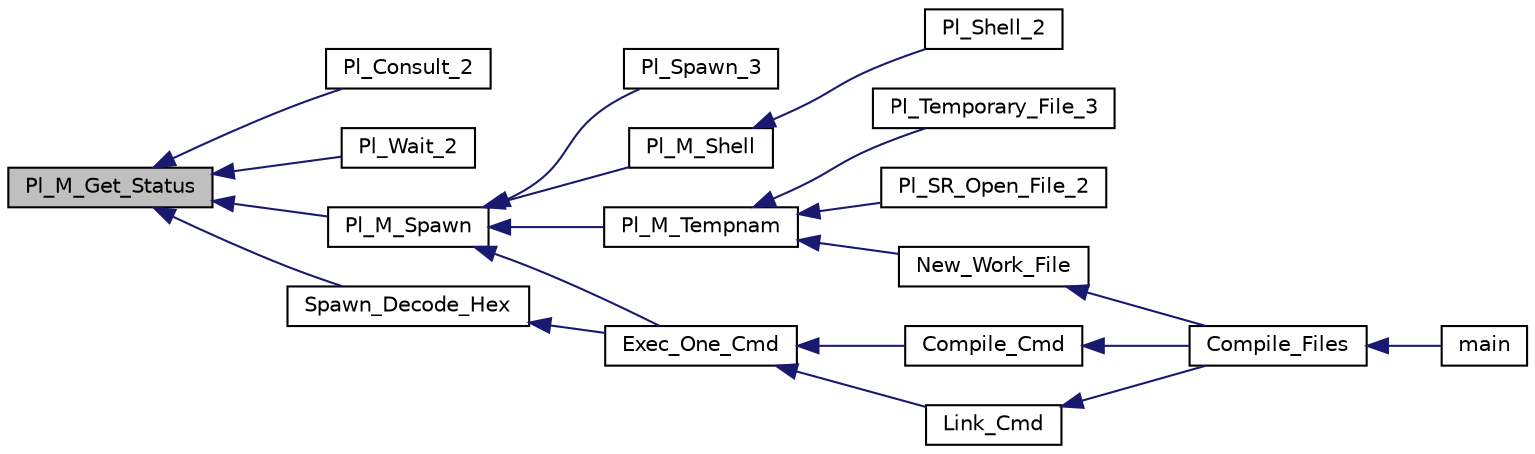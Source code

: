 digraph "Pl_M_Get_Status"
{
  edge [fontname="Helvetica",fontsize="10",labelfontname="Helvetica",labelfontsize="10"];
  node [fontname="Helvetica",fontsize="10",shape=record];
  rankdir="LR";
  Node1 [label="Pl_M_Get_Status",height=0.2,width=0.4,color="black", fillcolor="grey75", style="filled", fontcolor="black"];
  Node1 -> Node2 [dir="back",color="midnightblue",fontsize="10",style="solid",fontname="Helvetica"];
  Node2 [label="Pl_Consult_2",height=0.2,width=0.4,color="black", fillcolor="white", style="filled",URL="$consult__c_8c.html#a1aeea9f76cdfe478ce18d2262b45f36a"];
  Node1 -> Node3 [dir="back",color="midnightblue",fontsize="10",style="solid",fontname="Helvetica"];
  Node3 [label="Pl_Wait_2",height=0.2,width=0.4,color="black", fillcolor="white", style="filled",URL="$os__interf__c_8c.html#acb3f801a7f7a3896fd434b6103b1803e"];
  Node1 -> Node4 [dir="back",color="midnightblue",fontsize="10",style="solid",fontname="Helvetica"];
  Node4 [label="Pl_M_Spawn",height=0.2,width=0.4,color="black", fillcolor="white", style="filled",URL="$machine1_8h.html#afaa73f45692180d33d0c4ba2864c5191"];
  Node4 -> Node5 [dir="back",color="midnightblue",fontsize="10",style="solid",fontname="Helvetica"];
  Node5 [label="Pl_Spawn_3",height=0.2,width=0.4,color="black", fillcolor="white", style="filled",URL="$os__interf__c_8c.html#aed2810d942c8bfb1e7912897451fb1e3"];
  Node4 -> Node6 [dir="back",color="midnightblue",fontsize="10",style="solid",fontname="Helvetica"];
  Node6 [label="Pl_M_Shell",height=0.2,width=0.4,color="black", fillcolor="white", style="filled",URL="$machine1_8h.html#a88311f1c1b505a1056b43a92d9b634fd"];
  Node6 -> Node7 [dir="back",color="midnightblue",fontsize="10",style="solid",fontname="Helvetica"];
  Node7 [label="Pl_Shell_2",height=0.2,width=0.4,color="black", fillcolor="white", style="filled",URL="$os__interf__c_8c.html#a5bf4c430ebf5e85c84429e8dc8d65f88"];
  Node4 -> Node8 [dir="back",color="midnightblue",fontsize="10",style="solid",fontname="Helvetica"];
  Node8 [label="Pl_M_Tempnam",height=0.2,width=0.4,color="black", fillcolor="white", style="filled",URL="$machine1_8h.html#a7aa127682707f8916310f0f957ce96e9"];
  Node8 -> Node9 [dir="back",color="midnightblue",fontsize="10",style="solid",fontname="Helvetica"];
  Node9 [label="Pl_Temporary_File_3",height=0.2,width=0.4,color="black", fillcolor="white", style="filled",URL="$os__interf__c_8c.html#a6722c00cc235f3e4a851135bfa315052"];
  Node8 -> Node10 [dir="back",color="midnightblue",fontsize="10",style="solid",fontname="Helvetica"];
  Node10 [label="Pl_SR_Open_File_2",height=0.2,width=0.4,color="black", fillcolor="white", style="filled",URL="$src__rdr__c_8c.html#ae6f2889304119849adebc18b8d5a305e"];
  Node8 -> Node11 [dir="back",color="midnightblue",fontsize="10",style="solid",fontname="Helvetica"];
  Node11 [label="New_Work_File",height=0.2,width=0.4,color="black", fillcolor="white", style="filled",URL="$top__comp_8c.html#ad884a3c78eb6a18d668b910603246cae"];
  Node11 -> Node12 [dir="back",color="midnightblue",fontsize="10",style="solid",fontname="Helvetica"];
  Node12 [label="Compile_Files",height=0.2,width=0.4,color="black", fillcolor="white", style="filled",URL="$top__comp_8c.html#aa6e7332fd3a101bded89f75e707d3333"];
  Node12 -> Node13 [dir="back",color="midnightblue",fontsize="10",style="solid",fontname="Helvetica"];
  Node13 [label="main",height=0.2,width=0.4,color="black", fillcolor="white", style="filled",URL="$top__comp_8c.html#a0ddf1224851353fc92bfbff6f499fa97"];
  Node4 -> Node14 [dir="back",color="midnightblue",fontsize="10",style="solid",fontname="Helvetica"];
  Node14 [label="Exec_One_Cmd",height=0.2,width=0.4,color="black", fillcolor="white", style="filled",URL="$top__comp_8c.html#a19c0ccb0e9d1a23b5115a7e1b5984bac"];
  Node14 -> Node15 [dir="back",color="midnightblue",fontsize="10",style="solid",fontname="Helvetica"];
  Node15 [label="Compile_Cmd",height=0.2,width=0.4,color="black", fillcolor="white", style="filled",URL="$top__comp_8c.html#af16827a57670a6ac1ae74e169bffdf7f"];
  Node15 -> Node12 [dir="back",color="midnightblue",fontsize="10",style="solid",fontname="Helvetica"];
  Node14 -> Node16 [dir="back",color="midnightblue",fontsize="10",style="solid",fontname="Helvetica"];
  Node16 [label="Link_Cmd",height=0.2,width=0.4,color="black", fillcolor="white", style="filled",URL="$top__comp_8c.html#a38e5d11452df292196ba226a690cecfb"];
  Node16 -> Node12 [dir="back",color="midnightblue",fontsize="10",style="solid",fontname="Helvetica"];
  Node1 -> Node17 [dir="back",color="midnightblue",fontsize="10",style="solid",fontname="Helvetica"];
  Node17 [label="Spawn_Decode_Hex",height=0.2,width=0.4,color="black", fillcolor="white", style="filled",URL="$top__comp_8c.html#a03f66c23ebf1b0377e617a650a88782d"];
  Node17 -> Node14 [dir="back",color="midnightblue",fontsize="10",style="solid",fontname="Helvetica"];
}
